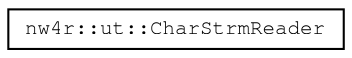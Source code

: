 digraph "Graphical Class Hierarchy"
{
 // LATEX_PDF_SIZE
  edge [fontname="FreeMono",fontsize="10",labelfontname="FreeMono",labelfontsize="10"];
  node [fontname="FreeMono",fontsize="10",shape=record];
  rankdir="LR";
  Node0 [label="nw4r::ut::CharStrmReader",height=0.2,width=0.4,color="black", fillcolor="white", style="filled",URL="$structnw4r_1_1ut_1_1_char_strm_reader.html",tooltip=" "];
}
